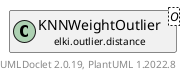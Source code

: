@startuml
    remove .*\.(Instance|Par|Parameterizer|Factory)$
    set namespaceSeparator none
    hide empty fields
    hide empty methods

    class "<size:14>KNNWeightOutlier.Par\n<size:10>elki.outlier.distance" as elki.outlier.distance.KNNWeightOutlier.Par<O> [[KNNWeightOutlier.Par.html]] {
        {static} +K_ID: OptionID
        #distance: Distance<? super O>
        #k: int
        +configure(Parameterization): void
        +make(): KNNWeightOutlier<O>
    }

    interface "<size:14>Parameterizer\n<size:10>elki.utilities.optionhandling" as elki.utilities.optionhandling.Parameterizer [[../../utilities/optionhandling/Parameterizer.html]] {
        {abstract} +make(): Object
    }
    class "<size:14>KNNWeightOutlier\n<size:10>elki.outlier.distance" as elki.outlier.distance.KNNWeightOutlier<O> [[KNNWeightOutlier.html]]

    elki.utilities.optionhandling.Parameterizer <|.. elki.outlier.distance.KNNWeightOutlier.Par
    elki.outlier.distance.KNNWeightOutlier +-- elki.outlier.distance.KNNWeightOutlier.Par

    center footer UMLDoclet 2.0.19, PlantUML 1.2022.8
@enduml

